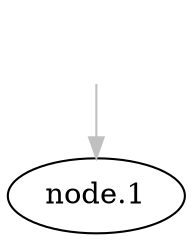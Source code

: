 digraph Perl
{
graph [ rankdir="TB" ]
node [ shape="oval" ]
edge [ color="grey" ]
"dummy.prefix.node" [ color="invis" label="" ]
"node.1" [ label="\N" ]
"dummy.prefix.node" -> "node.1" [ label="" ]
}
